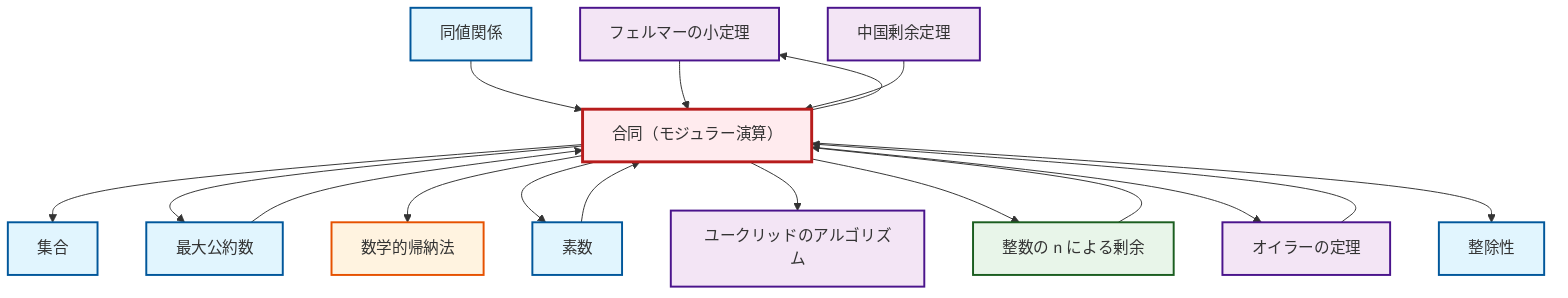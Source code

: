 graph TD
    classDef definition fill:#e1f5fe,stroke:#01579b,stroke-width:2px
    classDef theorem fill:#f3e5f5,stroke:#4a148c,stroke-width:2px
    classDef axiom fill:#fff3e0,stroke:#e65100,stroke-width:2px
    classDef example fill:#e8f5e9,stroke:#1b5e20,stroke-width:2px
    classDef current fill:#ffebee,stroke:#b71c1c,stroke-width:3px
    thm-euclidean-algorithm["ユークリッドのアルゴリズム"]:::theorem
    thm-fermat-little["フェルマーの小定理"]:::theorem
    def-congruence["合同（モジュラー演算）"]:::definition
    ex-quotient-integers-mod-n["整数の n による剰余"]:::example
    ax-induction["数学的帰納法"]:::axiom
    thm-euler["オイラーの定理"]:::theorem
    def-equivalence-relation["同値関係"]:::definition
    def-divisibility["整除性"]:::definition
    def-set["集合"]:::definition
    def-prime["素数"]:::definition
    thm-chinese-remainder["中国剰余定理"]:::theorem
    def-gcd["最大公約数"]:::definition
    ex-quotient-integers-mod-n --> def-congruence
    def-congruence --> def-set
    def-congruence --> def-gcd
    def-congruence --> thm-fermat-little
    def-gcd --> def-congruence
    def-equivalence-relation --> def-congruence
    def-prime --> def-congruence
    def-congruence --> ax-induction
    def-congruence --> def-prime
    def-congruence --> thm-euclidean-algorithm
    def-congruence --> ex-quotient-integers-mod-n
    def-congruence --> thm-euler
    thm-fermat-little --> def-congruence
    thm-euler --> def-congruence
    thm-chinese-remainder --> def-congruence
    def-congruence --> def-divisibility
    class def-congruence current